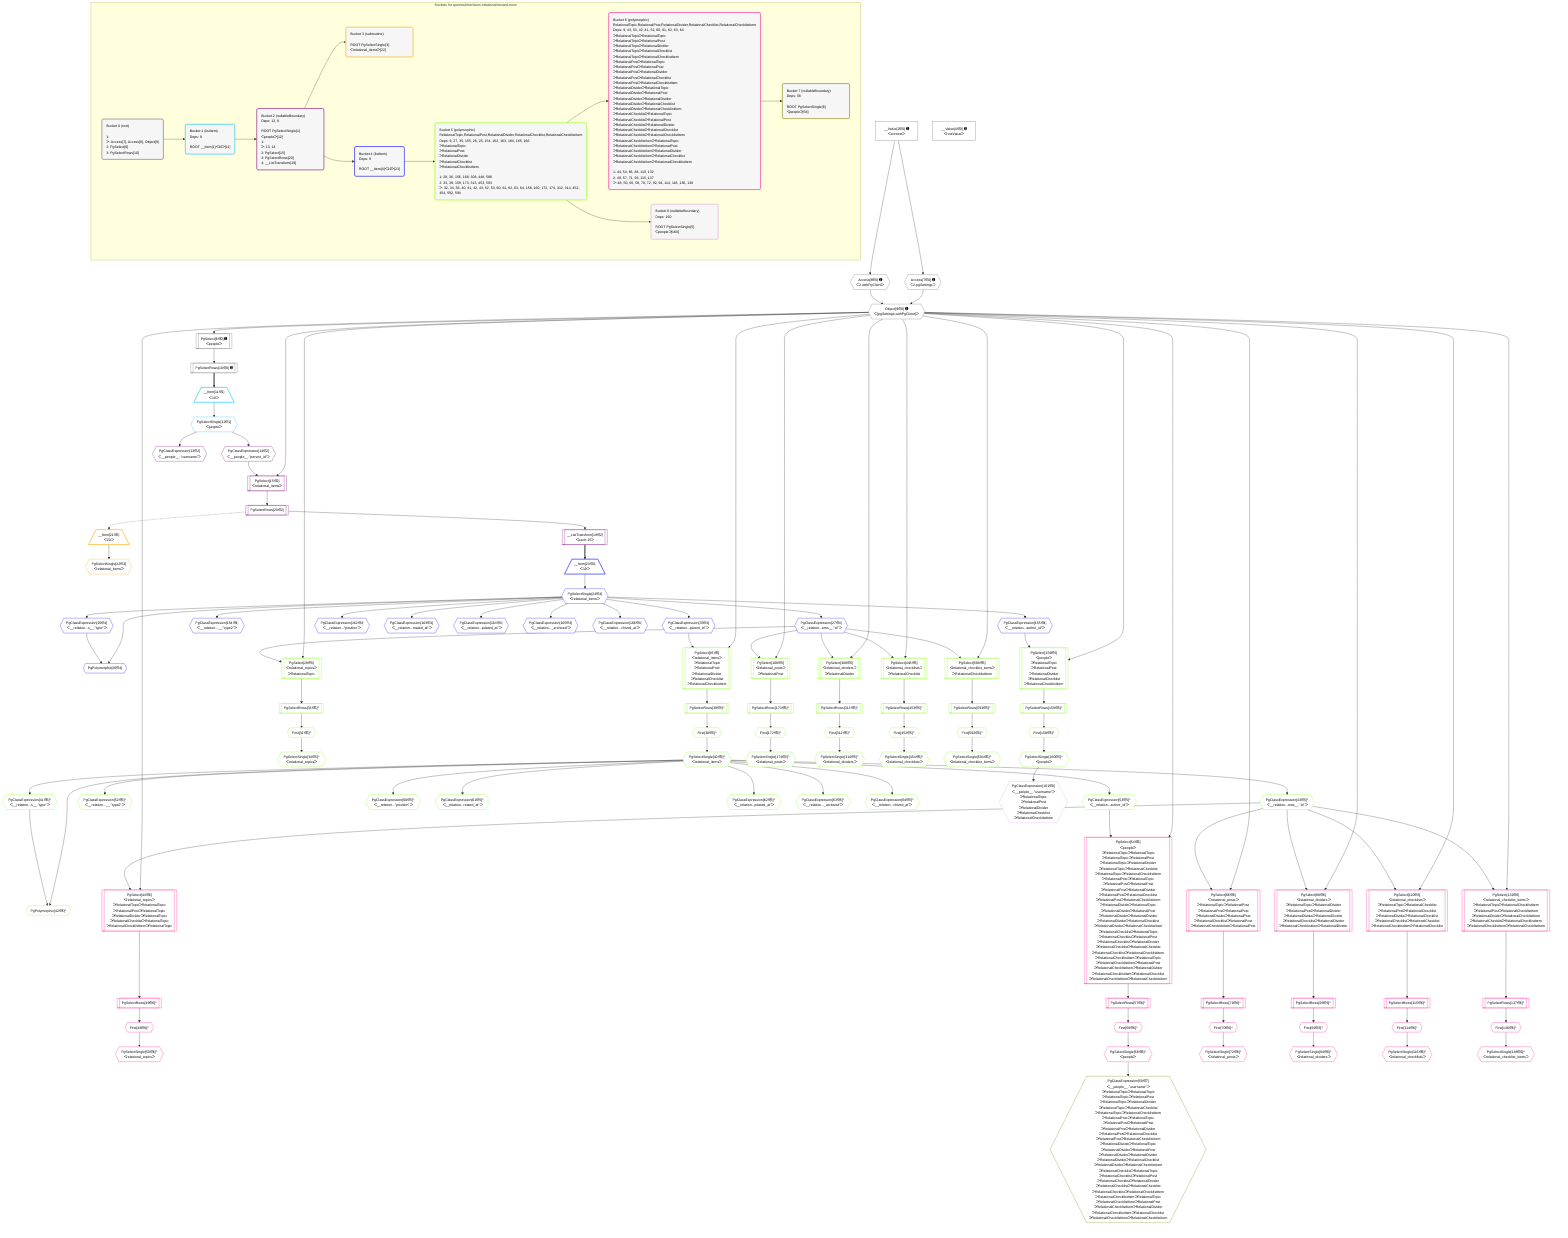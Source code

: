 %%{init: {'themeVariables': { 'fontSize': '12px'}}}%%
graph TD
    classDef path fill:#eee,stroke:#000,color:#000
    classDef plan fill:#fff,stroke-width:1px,color:#000
    classDef itemplan fill:#fff,stroke-width:2px,color:#000
    classDef unbatchedplan fill:#dff,stroke-width:1px,color:#000
    classDef sideeffectplan fill:#fcc,stroke-width:2px,color:#000
    classDef bucket fill:#f6f6f6,color:#000,stroke-width:2px,text-align:left


    %% plan dependencies
    Object9{{"Object[9∈0] ➊<br />ᐸ{pgSettings,withPgClient}ᐳ"}}:::plan
    Access7{{"Access[7∈0] ➊<br />ᐸ2.pgSettingsᐳ"}}:::plan
    Access8{{"Access[8∈0] ➊<br />ᐸ2.withPgClientᐳ"}}:::plan
    Access7 & Access8 --> Object9
    PgSelect6[["PgSelect[6∈0] ➊<br />ᐸpeopleᐳ"]]:::plan
    Object9 --> PgSelect6
    __Value2["__Value[2∈0] ➊<br />ᐸcontextᐳ"]:::plan
    __Value2 --> Access7
    __Value2 --> Access8
    PgSelectRows10[["PgSelectRows[10∈0] ➊"]]:::plan
    PgSelect6 --> PgSelectRows10
    __Value4["__Value[4∈0] ➊<br />ᐸrootValueᐳ"]:::plan
    __Item11[/"__Item[11∈1]<br />ᐸ10ᐳ"\]:::itemplan
    PgSelectRows10 ==> __Item11
    PgSelectSingle12{{"PgSelectSingle[12∈1]<br />ᐸpeopleᐳ"}}:::plan
    __Item11 --> PgSelectSingle12
    PgSelect15[["PgSelect[15∈2]<br />ᐸrelational_itemsᐳ"]]:::plan
    PgClassExpression14{{"PgClassExpression[14∈2]<br />ᐸ__people__.”person_id”ᐳ"}}:::plan
    Object9 & PgClassExpression14 --> PgSelect15
    PgClassExpression13{{"PgClassExpression[13∈2]<br />ᐸ__people__.”username”ᐳ"}}:::plan
    PgSelectSingle12 --> PgClassExpression13
    PgSelectSingle12 --> PgClassExpression14
    __ListTransform19[["__ListTransform[19∈2]<br />ᐸeach:15ᐳ"]]:::plan
    PgSelectRows20[["PgSelectRows[20∈2]"]]:::plan
    PgSelectRows20 --> __ListTransform19
    PgSelect15 --> PgSelectRows20
    __Item21[/"__Item[21∈3]<br />ᐸ20ᐳ"\]:::itemplan
    PgSelectRows20 -.-> __Item21
    PgSelectSingle22{{"PgSelectSingle[22∈3]<br />ᐸrelational_itemsᐳ"}}:::plan
    __Item21 --> PgSelectSingle22
    PgPolymorphic26{{"PgPolymorphic[26∈4]"}}:::plan
    PgSelectSingle24{{"PgSelectSingle[24∈4]<br />ᐸrelational_itemsᐳ"}}:::plan
    PgClassExpression25{{"PgClassExpression[25∈4]<br />ᐸ__relation...s__.”type”ᐳ"}}:::plan
    PgSelectSingle24 & PgClassExpression25 --> PgPolymorphic26
    __Item23[/"__Item[23∈4]<br />ᐸ19ᐳ"\]:::itemplan
    __ListTransform19 ==> __Item23
    __Item23 --> PgSelectSingle24
    PgSelectSingle24 --> PgClassExpression25
    PgClassExpression27{{"PgClassExpression[27∈4]<br />ᐸ__relation...ems__.”id”ᐳ"}}:::plan
    PgSelectSingle24 --> PgClassExpression27
    PgClassExpression35{{"PgClassExpression[35∈4]<br />ᐸ__relation...parent_id”ᐳ"}}:::plan
    PgSelectSingle24 --> PgClassExpression35
    PgClassExpression154{{"PgClassExpression[154∈4]<br />ᐸ__relation...__.”type2”ᐳ"}}:::plan
    PgSelectSingle24 --> PgClassExpression154
    PgClassExpression155{{"PgClassExpression[155∈4]<br />ᐸ__relation...author_id”ᐳ"}}:::plan
    PgSelectSingle24 --> PgClassExpression155
    PgClassExpression162{{"PgClassExpression[162∈4]<br />ᐸ__relation...”position”ᐳ"}}:::plan
    PgSelectSingle24 --> PgClassExpression162
    PgClassExpression163{{"PgClassExpression[163∈4]<br />ᐸ__relation...reated_at”ᐳ"}}:::plan
    PgSelectSingle24 --> PgClassExpression163
    PgClassExpression164{{"PgClassExpression[164∈4]<br />ᐸ__relation...pdated_at”ᐳ"}}:::plan
    PgSelectSingle24 --> PgClassExpression164
    PgClassExpression165{{"PgClassExpression[165∈4]<br />ᐸ__relation..._archived”ᐳ"}}:::plan
    PgSelectSingle24 --> PgClassExpression165
    PgClassExpression166{{"PgClassExpression[166∈4]<br />ᐸ__relation...chived_at”ᐳ"}}:::plan
    PgSelectSingle24 --> PgClassExpression166
    PgSelect28[["PgSelect[28∈5]<br />ᐸrelational_topicsᐳ<br />ᐳRelationalTopic"]]:::plan
    Object9 & PgClassExpression27 --> PgSelect28
    PgSelect36[["PgSelect[36∈5]<br />ᐸrelational_itemsᐳ<br />ᐳRelationalTopic<br />ᐳRelationalPost<br />ᐳRelationalDivider<br />ᐳRelationalChecklist<br />ᐳRelationalChecklistItem"]]:::plan
    Object9 & PgClassExpression35 --> PgSelect36
    PgPolymorphic42{{"PgPolymorphic[42∈5]^"}}:::plan
    PgSelectSingle40{{"PgSelectSingle[40∈5]^<br />ᐸrelational_itemsᐳ"}}:::plan
    PgClassExpression41{{"PgClassExpression[41∈5]^<br />ᐸ__relation...s__.”type”ᐳ"}}:::plan
    PgSelectSingle40 & PgClassExpression41 --> PgPolymorphic42
    PgSelect156[["PgSelect[156∈5]<br />ᐸpeopleᐳ<br />ᐳRelationalTopic<br />ᐳRelationalPost<br />ᐳRelationalDivider<br />ᐳRelationalChecklist<br />ᐳRelationalChecklistItem"]]:::plan
    Object9 & PgClassExpression155 --> PgSelect156
    PgSelect168[["PgSelect[168∈5]<br />ᐸrelational_postsᐳ<br />ᐳRelationalPost"]]:::plan
    Object9 & PgClassExpression27 --> PgSelect168
    PgSelect308[["PgSelect[308∈5]<br />ᐸrelational_dividersᐳ<br />ᐳRelationalDivider"]]:::plan
    Object9 & PgClassExpression27 --> PgSelect308
    PgSelect448[["PgSelect[448∈5]<br />ᐸrelational_checklistsᐳ<br />ᐳRelationalChecklist"]]:::plan
    Object9 & PgClassExpression27 --> PgSelect448
    PgSelect588[["PgSelect[588∈5]<br />ᐸrelational_checklist_itemsᐳ<br />ᐳRelationalChecklistItem"]]:::plan
    Object9 & PgClassExpression27 --> PgSelect588
    First32{{"First[32∈5]^"}}:::plan
    PgSelectRows33[["PgSelectRows[33∈5]^"]]:::plan
    PgSelectRows33 --> First32
    PgSelect28 --> PgSelectRows33
    PgSelectSingle34{{"PgSelectSingle[34∈5]^<br />ᐸrelational_topicsᐳ"}}:::plan
    First32 --> PgSelectSingle34
    First38{{"First[38∈5]^"}}:::plan
    PgSelectRows39[["PgSelectRows[39∈5]^"]]:::plan
    PgSelectRows39 --> First38
    PgSelect36 --> PgSelectRows39
    First38 --> PgSelectSingle40
    PgSelectSingle40 --> PgClassExpression41
    PgClassExpression43{{"PgClassExpression[43∈5]^<br />ᐸ__relation...ems__.”id”ᐳ"}}:::plan
    PgSelectSingle40 --> PgClassExpression43
    PgClassExpression52{{"PgClassExpression[52∈5]^<br />ᐸ__relation...__.”type2”ᐳ"}}:::plan
    PgSelectSingle40 --> PgClassExpression52
    PgClassExpression53{{"PgClassExpression[53∈5]^<br />ᐸ__relation...author_id”ᐳ"}}:::plan
    PgSelectSingle40 --> PgClassExpression53
    PgClassExpression60{{"PgClassExpression[60∈5]^<br />ᐸ__relation...”position”ᐳ"}}:::plan
    PgSelectSingle40 --> PgClassExpression60
    PgClassExpression61{{"PgClassExpression[61∈5]^<br />ᐸ__relation...reated_at”ᐳ"}}:::plan
    PgSelectSingle40 --> PgClassExpression61
    PgClassExpression62{{"PgClassExpression[62∈5]^<br />ᐸ__relation...pdated_at”ᐳ"}}:::plan
    PgSelectSingle40 --> PgClassExpression62
    PgClassExpression63{{"PgClassExpression[63∈5]^<br />ᐸ__relation..._archived”ᐳ"}}:::plan
    PgSelectSingle40 --> PgClassExpression63
    PgClassExpression64{{"PgClassExpression[64∈5]^<br />ᐸ__relation...chived_at”ᐳ"}}:::plan
    PgSelectSingle40 --> PgClassExpression64
    First158{{"First[158∈5]^"}}:::plan
    PgSelectRows159[["PgSelectRows[159∈5]^"]]:::plan
    PgSelectRows159 --> First158
    PgSelect156 --> PgSelectRows159
    PgSelectSingle160{{"PgSelectSingle[160∈5]^<br />ᐸpeopleᐳ"}}:::plan
    First158 --> PgSelectSingle160
    First172{{"First[172∈5]^"}}:::plan
    PgSelectRows173[["PgSelectRows[173∈5]^"]]:::plan
    PgSelectRows173 --> First172
    PgSelect168 --> PgSelectRows173
    PgSelectSingle174{{"PgSelectSingle[174∈5]^<br />ᐸrelational_postsᐳ"}}:::plan
    First172 --> PgSelectSingle174
    First312{{"First[312∈5]^"}}:::plan
    PgSelectRows313[["PgSelectRows[313∈5]^"]]:::plan
    PgSelectRows313 --> First312
    PgSelect308 --> PgSelectRows313
    PgSelectSingle314{{"PgSelectSingle[314∈5]^<br />ᐸrelational_dividersᐳ"}}:::plan
    First312 --> PgSelectSingle314
    First452{{"First[452∈5]^"}}:::plan
    PgSelectRows453[["PgSelectRows[453∈5]^"]]:::plan
    PgSelectRows453 --> First452
    PgSelect448 --> PgSelectRows453
    PgSelectSingle454{{"PgSelectSingle[454∈5]^<br />ᐸrelational_checklistsᐳ"}}:::plan
    First452 --> PgSelectSingle454
    First592{{"First[592∈5]^"}}:::plan
    PgSelectRows593[["PgSelectRows[593∈5]^"]]:::plan
    PgSelectRows593 --> First592
    PgSelect588 --> PgSelectRows593
    PgSelectSingle594{{"PgSelectSingle[594∈5]^<br />ᐸrelational_checklist_itemsᐳ"}}:::plan
    First592 --> PgSelectSingle594
    PgSelect44[["PgSelect[44∈6]<br />ᐸrelational_topicsᐳ<br />ᐳRelationalTopicᐳRelationalTopic<br />ᐳRelationalPostᐳRelationalTopic<br />ᐳRelationalDividerᐳRelationalTopic<br />ᐳRelationalChecklistᐳRelationalTopic<br />ᐳRelationalChecklistItemᐳRelationalTopic"]]:::plan
    Object9 & PgClassExpression43 --> PgSelect44
    PgSelect54[["PgSelect[54∈6]<br />ᐸpeopleᐳ<br />ᐳRelationalTopicᐳRelationalTopic<br />ᐳRelationalTopicᐳRelationalPost<br />ᐳRelationalTopicᐳRelationalDivider<br />ᐳRelationalTopicᐳRelationalChecklist<br />ᐳRelationalTopicᐳRelationalChecklistItem<br />ᐳRelationalPostᐳRelationalTopic<br />ᐳRelationalPostᐳRelationalPost<br />ᐳRelationalPostᐳRelationalDivider<br />ᐳRelationalPostᐳRelationalChecklist<br />ᐳRelationalPostᐳRelationalChecklistItem<br />ᐳRelationalDividerᐳRelationalTopic<br />ᐳRelationalDividerᐳRelationalPost<br />ᐳRelationalDividerᐳRelationalDivider<br />ᐳRelationalDividerᐳRelationalChecklist<br />ᐳRelationalDividerᐳRelationalChecklistItem<br />ᐳRelationalChecklistᐳRelationalTopic<br />ᐳRelationalChecklistᐳRelationalPost<br />ᐳRelationalChecklistᐳRelationalDivider<br />ᐳRelationalChecklistᐳRelationalChecklist<br />ᐳRelationalChecklistᐳRelationalChecklistItem<br />ᐳRelationalChecklistItemᐳRelationalTopic<br />ᐳRelationalChecklistItemᐳRelationalPost<br />ᐳRelationalChecklistItemᐳRelationalDivider<br />ᐳRelationalChecklistItemᐳRelationalChecklist<br />ᐳRelationalChecklistItemᐳRelationalChecklistItem"]]:::plan
    Object9 & PgClassExpression53 --> PgSelect54
    PgSelect66[["PgSelect[66∈6]<br />ᐸrelational_postsᐳ<br />ᐳRelationalTopicᐳRelationalPost<br />ᐳRelationalPostᐳRelationalPost<br />ᐳRelationalDividerᐳRelationalPost<br />ᐳRelationalChecklistᐳRelationalPost<br />ᐳRelationalChecklistItemᐳRelationalPost"]]:::plan
    Object9 & PgClassExpression43 --> PgSelect66
    PgSelect88[["PgSelect[88∈6]<br />ᐸrelational_dividersᐳ<br />ᐳRelationalTopicᐳRelationalDivider<br />ᐳRelationalPostᐳRelationalDivider<br />ᐳRelationalDividerᐳRelationalDivider<br />ᐳRelationalChecklistᐳRelationalDivider<br />ᐳRelationalChecklistItemᐳRelationalDivider"]]:::plan
    Object9 & PgClassExpression43 --> PgSelect88
    PgSelect110[["PgSelect[110∈6]<br />ᐸrelational_checklistsᐳ<br />ᐳRelationalTopicᐳRelationalChecklist<br />ᐳRelationalPostᐳRelationalChecklist<br />ᐳRelationalDividerᐳRelationalChecklist<br />ᐳRelationalChecklistᐳRelationalChecklist<br />ᐳRelationalChecklistItemᐳRelationalChecklist"]]:::plan
    Object9 & PgClassExpression43 --> PgSelect110
    PgSelect132[["PgSelect[132∈6]<br />ᐸrelational_checklist_itemsᐳ<br />ᐳRelationalTopicᐳRelationalChecklistItem<br />ᐳRelationalPostᐳRelationalChecklistItem<br />ᐳRelationalDividerᐳRelationalChecklistItem<br />ᐳRelationalChecklistᐳRelationalChecklistItem<br />ᐳRelationalChecklistItemᐳRelationalChecklistItem"]]:::plan
    Object9 & PgClassExpression43 --> PgSelect132
    First48{{"First[48∈6]^"}}:::plan
    PgSelectRows49[["PgSelectRows[49∈6]^"]]:::plan
    PgSelectRows49 --> First48
    PgSelect44 --> PgSelectRows49
    PgSelectSingle50{{"PgSelectSingle[50∈6]^<br />ᐸrelational_topicsᐳ"}}:::plan
    First48 --> PgSelectSingle50
    First56{{"First[56∈6]^"}}:::plan
    PgSelectRows57[["PgSelectRows[57∈6]^"]]:::plan
    PgSelectRows57 --> First56
    PgSelect54 --> PgSelectRows57
    PgSelectSingle58{{"PgSelectSingle[58∈6]^<br />ᐸpeopleᐳ"}}:::plan
    First56 --> PgSelectSingle58
    First70{{"First[70∈6]^"}}:::plan
    PgSelectRows71[["PgSelectRows[71∈6]^"]]:::plan
    PgSelectRows71 --> First70
    PgSelect66 --> PgSelectRows71
    PgSelectSingle72{{"PgSelectSingle[72∈6]^<br />ᐸrelational_postsᐳ"}}:::plan
    First70 --> PgSelectSingle72
    First92{{"First[92∈6]^"}}:::plan
    PgSelectRows93[["PgSelectRows[93∈6]^"]]:::plan
    PgSelectRows93 --> First92
    PgSelect88 --> PgSelectRows93
    PgSelectSingle94{{"PgSelectSingle[94∈6]^<br />ᐸrelational_dividersᐳ"}}:::plan
    First92 --> PgSelectSingle94
    First114{{"First[114∈6]^"}}:::plan
    PgSelectRows115[["PgSelectRows[115∈6]^"]]:::plan
    PgSelectRows115 --> First114
    PgSelect110 --> PgSelectRows115
    PgSelectSingle116{{"PgSelectSingle[116∈6]^<br />ᐸrelational_checklistsᐳ"}}:::plan
    First114 --> PgSelectSingle116
    First136{{"First[136∈6]^"}}:::plan
    PgSelectRows137[["PgSelectRows[137∈6]^"]]:::plan
    PgSelectRows137 --> First136
    PgSelect132 --> PgSelectRows137
    PgSelectSingle138{{"PgSelectSingle[138∈6]^<br />ᐸrelational_checklist_itemsᐳ"}}:::plan
    First136 --> PgSelectSingle138
    PgClassExpression59{{"PgClassExpression[59∈7]<br />ᐸ__people__.”username”ᐳ<br />ᐳRelationalTopicᐳRelationalTopic<br />ᐳRelationalTopicᐳRelationalPost<br />ᐳRelationalTopicᐳRelationalDivider<br />ᐳRelationalTopicᐳRelationalChecklist<br />ᐳRelationalTopicᐳRelationalChecklistItem<br />ᐳRelationalPostᐳRelationalTopic<br />ᐳRelationalPostᐳRelationalPost<br />ᐳRelationalPostᐳRelationalDivider<br />ᐳRelationalPostᐳRelationalChecklist<br />ᐳRelationalPostᐳRelationalChecklistItem<br />ᐳRelationalDividerᐳRelationalTopic<br />ᐳRelationalDividerᐳRelationalPost<br />ᐳRelationalDividerᐳRelationalDivider<br />ᐳRelationalDividerᐳRelationalChecklist<br />ᐳRelationalDividerᐳRelationalChecklistItem<br />ᐳRelationalChecklistᐳRelationalTopic<br />ᐳRelationalChecklistᐳRelationalPost<br />ᐳRelationalChecklistᐳRelationalDivider<br />ᐳRelationalChecklistᐳRelationalChecklist<br />ᐳRelationalChecklistᐳRelationalChecklistItem<br />ᐳRelationalChecklistItemᐳRelationalTopic<br />ᐳRelationalChecklistItemᐳRelationalPost<br />ᐳRelationalChecklistItemᐳRelationalDivider<br />ᐳRelationalChecklistItemᐳRelationalChecklist<br />ᐳRelationalChecklistItemᐳRelationalChecklistItem"}}:::plan
    PgSelectSingle58 --> PgClassExpression59
    PgClassExpression161{{"PgClassExpression[161∈8]<br />ᐸ__people__.”username”ᐳ<br />ᐳRelationalTopic<br />ᐳRelationalPost<br />ᐳRelationalDivider<br />ᐳRelationalChecklist<br />ᐳRelationalChecklistItem"}}:::plan
    PgSelectSingle160 --> PgClassExpression161

    %% define steps

    subgraph "Buckets for queries/interfaces-relational/nested-more"
    Bucket0("Bucket 0 (root)<br /><br />1: <br />ᐳ: Access[7], Access[8], Object[9]<br />2: PgSelect[6]<br />3: PgSelectRows[10]"):::bucket
    classDef bucket0 stroke:#696969
    class Bucket0,__Value2,__Value4,PgSelect6,Access7,Access8,Object9,PgSelectRows10 bucket0
    Bucket1("Bucket 1 (listItem)<br />Deps: 9<br /><br />ROOT __Item{1}ᐸ10ᐳ[11]"):::bucket
    classDef bucket1 stroke:#00bfff
    class Bucket1,__Item11,PgSelectSingle12 bucket1
    Bucket2("Bucket 2 (nullableBoundary)<br />Deps: 12, 9<br /><br />ROOT PgSelectSingle{1}ᐸpeopleᐳ[12]<br />1: <br />ᐳ: 13, 14<br />2: PgSelect[15]<br />3: PgSelectRows[20]<br />4: __ListTransform[19]"):::bucket
    classDef bucket2 stroke:#7f007f
    class Bucket2,PgClassExpression13,PgClassExpression14,PgSelect15,__ListTransform19,PgSelectRows20 bucket2
    Bucket3("Bucket 3 (subroutine)<br /><br />ROOT PgSelectSingle{3}ᐸrelational_itemsᐳ[22]"):::bucket
    classDef bucket3 stroke:#ffa500
    class Bucket3,__Item21,PgSelectSingle22 bucket3
    Bucket4("Bucket 4 (listItem)<br />Deps: 9<br /><br />ROOT __Item{4}ᐸ19ᐳ[23]"):::bucket
    classDef bucket4 stroke:#0000ff
    class Bucket4,__Item23,PgSelectSingle24,PgClassExpression25,PgPolymorphic26,PgClassExpression27,PgClassExpression35,PgClassExpression154,PgClassExpression155,PgClassExpression162,PgClassExpression163,PgClassExpression164,PgClassExpression165,PgClassExpression166 bucket4
    Bucket5("Bucket 5 (polymorphic)<br />RelationalTopic,RelationalPost,RelationalDivider,RelationalChecklist,RelationalChecklistItem<br />Deps: 9, 27, 35, 155, 26, 25, 154, 162, 163, 164, 165, 166<br />ᐳRelationalTopic<br />ᐳRelationalPost<br />ᐳRelationalDivider<br />ᐳRelationalChecklist<br />ᐳRelationalChecklistItem<br /><br />1: 28, 36, 156, 168, 308, 448, 588<br />2: 33, 39, 159, 173, 313, 453, 593<br />ᐳ: 32, 34, 38, 40, 41, 42, 43, 52, 53, 60, 61, 62, 63, 64, 158, 160, 172, 174, 312, 314, 452, 454, 592, 594"):::bucket
    classDef bucket5 stroke:#7fff00
    class Bucket5,PgSelect28,First32,PgSelectRows33,PgSelectSingle34,PgSelect36,First38,PgSelectRows39,PgSelectSingle40,PgClassExpression41,PgPolymorphic42,PgClassExpression43,PgClassExpression52,PgClassExpression53,PgClassExpression60,PgClassExpression61,PgClassExpression62,PgClassExpression63,PgClassExpression64,PgSelect156,First158,PgSelectRows159,PgSelectSingle160,PgSelect168,First172,PgSelectRows173,PgSelectSingle174,PgSelect308,First312,PgSelectRows313,PgSelectSingle314,PgSelect448,First452,PgSelectRows453,PgSelectSingle454,PgSelect588,First592,PgSelectRows593,PgSelectSingle594 bucket5
    Bucket6("Bucket 6 (polymorphic)<br />RelationalTopic,RelationalPost,RelationalDivider,RelationalChecklist,RelationalChecklistItem<br />Deps: 9, 43, 53, 42, 41, 52, 60, 61, 62, 63, 64<br />ᐳRelationalTopicᐳRelationalTopic<br />ᐳRelationalTopicᐳRelationalPost<br />ᐳRelationalTopicᐳRelationalDivider<br />ᐳRelationalTopicᐳRelationalChecklist<br />ᐳRelationalTopicᐳRelationalChecklistItem<br />ᐳRelationalPostᐳRelationalTopic<br />ᐳRelationalPostᐳRelationalPost<br />ᐳRelationalPostᐳRelationalDivider<br />ᐳRelationalPostᐳRelationalChecklist<br />ᐳRelationalPostᐳRelationalChecklistItem<br />ᐳRelationalDividerᐳRelationalTopic<br />ᐳRelationalDividerᐳRelationalPost<br />ᐳRelationalDividerᐳRelationalDivider<br />ᐳRelationalDividerᐳRelationalChecklist<br />ᐳRelationalDividerᐳRelationalChecklistItem<br />ᐳRelationalChecklistᐳRelationalTopic<br />ᐳRelationalChecklistᐳRelationalPost<br />ᐳRelationalChecklistᐳRelationalDivider<br />ᐳRelationalChecklistᐳRelationalChecklist<br />ᐳRelationalChecklistᐳRelationalChecklistItem<br />ᐳRelationalChecklistItemᐳRelationalTopic<br />ᐳRelationalChecklistItemᐳRelationalPost<br />ᐳRelationalChecklistItemᐳRelationalDivider<br />ᐳRelationalChecklistItemᐳRelationalChecklist<br />ᐳRelationalChecklistItemᐳRelationalChecklistItem<br /><br />1: 44, 54, 66, 88, 110, 132<br />2: 49, 57, 71, 93, 115, 137<br />ᐳ: 48, 50, 56, 58, 70, 72, 92, 94, 114, 116, 136, 138"):::bucket
    classDef bucket6 stroke:#ff1493
    class Bucket6,PgSelect44,First48,PgSelectRows49,PgSelectSingle50,PgSelect54,First56,PgSelectRows57,PgSelectSingle58,PgSelect66,First70,PgSelectRows71,PgSelectSingle72,PgSelect88,First92,PgSelectRows93,PgSelectSingle94,PgSelect110,First114,PgSelectRows115,PgSelectSingle116,PgSelect132,First136,PgSelectRows137,PgSelectSingle138 bucket6
    Bucket7("Bucket 7 (nullableBoundary)<br />Deps: 58<br /><br />ROOT PgSelectSingle{6}ᐸpeopleᐳ[58]"):::bucket
    classDef bucket7 stroke:#808000
    class Bucket7,PgClassExpression59 bucket7
    Bucket8("Bucket 8 (nullableBoundary)<br />Deps: 160<br /><br />ROOT PgSelectSingle{5}ᐸpeopleᐳ[160]"):::bucket
    classDef bucket8 stroke:#dda0dd
    class Bucket8,PgClassExpression161 bucket8
    Bucket0 --> Bucket1
    Bucket1 --> Bucket2
    Bucket2 --> Bucket3 & Bucket4
    Bucket4 --> Bucket5
    Bucket5 --> Bucket6 & Bucket8
    Bucket6 --> Bucket7
    end
